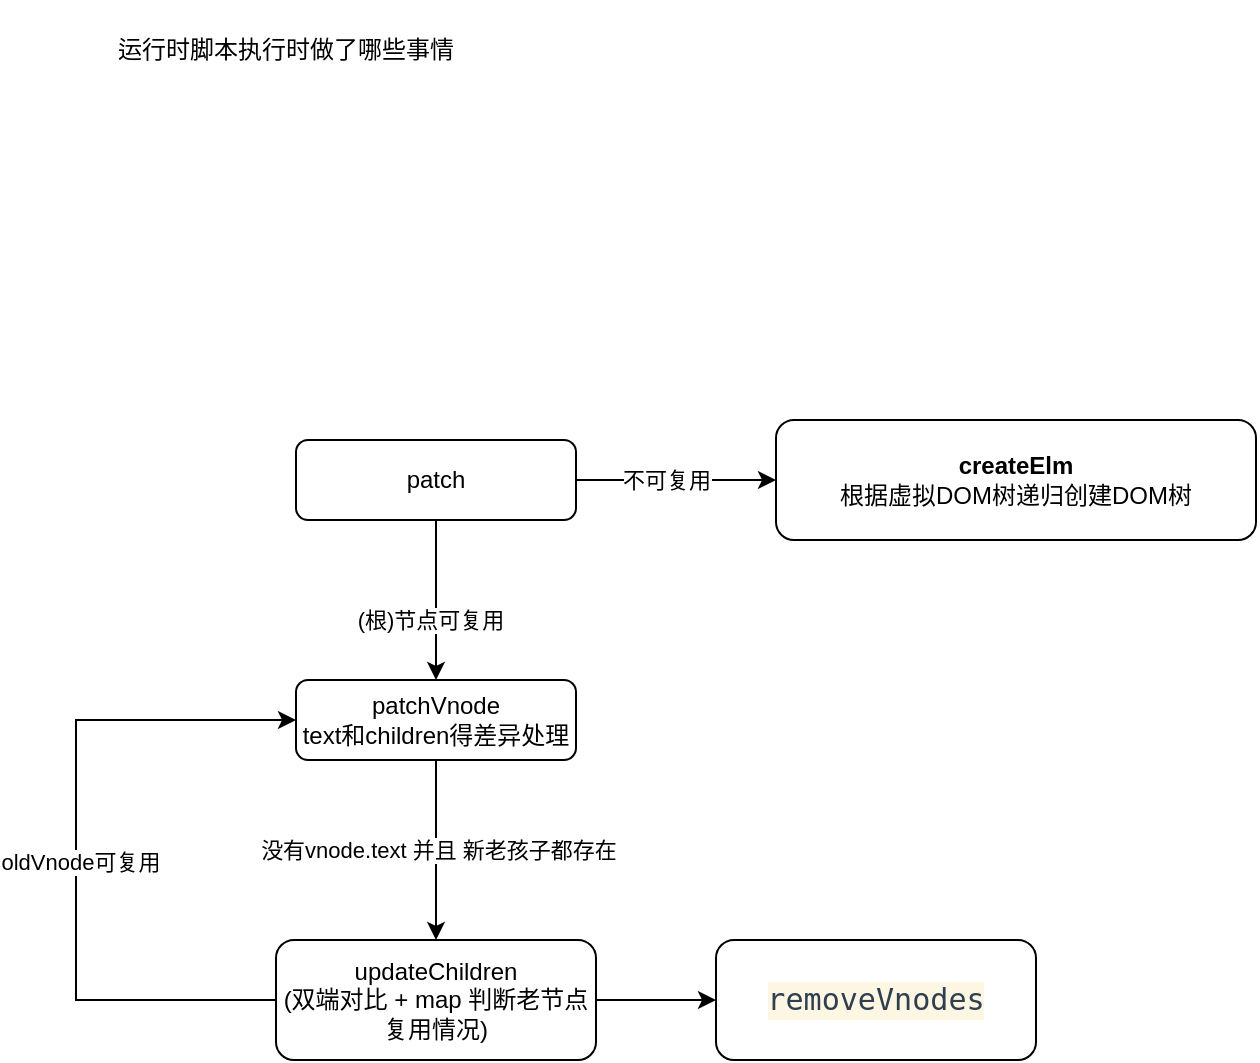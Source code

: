 <mxfile version="20.8.13" type="github">
  <diagram id="CYfjbphqx9tA-r45BFys" name="第 1 页">
    <mxGraphModel dx="1202" dy="743" grid="1" gridSize="10" guides="1" tooltips="1" connect="1" arrows="1" fold="1" page="1" pageScale="1" pageWidth="827" pageHeight="1169" math="0" shadow="0">
      <root>
        <mxCell id="0" />
        <mxCell id="1" parent="0" />
        <mxCell id="-97AYH8ZoUTmS3safVxG-1" value="运行时脚本执行时做了哪些事情" style="text;html=1;strokeColor=none;fillColor=none;align=center;verticalAlign=middle;whiteSpace=wrap;rounded=0;" parent="1" vertex="1">
          <mxGeometry x="20" y="20" width="270" height="50" as="geometry" />
        </mxCell>
        <mxCell id="nyC_OaXjF2CT9D5yMoAg-6" style="edgeStyle=orthogonalEdgeStyle;rounded=0;orthogonalLoop=1;jettySize=auto;html=1;entryX=0.5;entryY=0;entryDx=0;entryDy=0;" edge="1" parent="1" source="nyC_OaXjF2CT9D5yMoAg-3" target="nyC_OaXjF2CT9D5yMoAg-4">
          <mxGeometry relative="1" as="geometry" />
        </mxCell>
        <mxCell id="nyC_OaXjF2CT9D5yMoAg-7" value="(根)节点可复用" style="edgeLabel;html=1;align=center;verticalAlign=middle;resizable=0;points=[];" vertex="1" connectable="0" parent="nyC_OaXjF2CT9D5yMoAg-6">
          <mxGeometry x="0.233" y="-3" relative="1" as="geometry">
            <mxPoint as="offset" />
          </mxGeometry>
        </mxCell>
        <mxCell id="nyC_OaXjF2CT9D5yMoAg-13" style="edgeStyle=orthogonalEdgeStyle;rounded=0;orthogonalLoop=1;jettySize=auto;html=1;" edge="1" parent="1" source="nyC_OaXjF2CT9D5yMoAg-3" target="nyC_OaXjF2CT9D5yMoAg-12">
          <mxGeometry relative="1" as="geometry" />
        </mxCell>
        <mxCell id="nyC_OaXjF2CT9D5yMoAg-14" value="不可复用" style="edgeLabel;html=1;align=center;verticalAlign=middle;resizable=0;points=[];" vertex="1" connectable="0" parent="nyC_OaXjF2CT9D5yMoAg-13">
          <mxGeometry x="0.057" y="2" relative="1" as="geometry">
            <mxPoint x="-8" y="2" as="offset" />
          </mxGeometry>
        </mxCell>
        <mxCell id="nyC_OaXjF2CT9D5yMoAg-3" value="patch" style="rounded=1;whiteSpace=wrap;html=1;" vertex="1" parent="1">
          <mxGeometry x="160" y="240" width="140" height="40" as="geometry" />
        </mxCell>
        <mxCell id="nyC_OaXjF2CT9D5yMoAg-10" style="edgeStyle=orthogonalEdgeStyle;rounded=0;orthogonalLoop=1;jettySize=auto;html=1;" edge="1" parent="1" source="nyC_OaXjF2CT9D5yMoAg-4" target="nyC_OaXjF2CT9D5yMoAg-5">
          <mxGeometry relative="1" as="geometry" />
        </mxCell>
        <mxCell id="nyC_OaXjF2CT9D5yMoAg-11" value="没有vnode.text 并且 新老孩子都存在" style="edgeLabel;html=1;align=center;verticalAlign=middle;resizable=0;points=[];" vertex="1" connectable="0" parent="nyC_OaXjF2CT9D5yMoAg-10">
          <mxGeometry x="-0.017" y="1" relative="1" as="geometry">
            <mxPoint y="1" as="offset" />
          </mxGeometry>
        </mxCell>
        <mxCell id="nyC_OaXjF2CT9D5yMoAg-4" value="patchVnode&lt;br&gt;text和children得差异处理" style="rounded=1;whiteSpace=wrap;html=1;" vertex="1" parent="1">
          <mxGeometry x="160" y="360" width="140" height="40" as="geometry" />
        </mxCell>
        <mxCell id="nyC_OaXjF2CT9D5yMoAg-19" style="edgeStyle=orthogonalEdgeStyle;rounded=0;orthogonalLoop=1;jettySize=auto;html=1;entryX=0;entryY=0.5;entryDx=0;entryDy=0;" edge="1" parent="1" source="nyC_OaXjF2CT9D5yMoAg-5" target="nyC_OaXjF2CT9D5yMoAg-4">
          <mxGeometry relative="1" as="geometry">
            <Array as="points">
              <mxPoint x="50" y="520" />
              <mxPoint x="50" y="380" />
            </Array>
          </mxGeometry>
        </mxCell>
        <mxCell id="nyC_OaXjF2CT9D5yMoAg-20" value="oldVnode可复用" style="edgeLabel;html=1;align=center;verticalAlign=middle;resizable=0;points=[];" vertex="1" connectable="0" parent="nyC_OaXjF2CT9D5yMoAg-19">
          <mxGeometry x="0.174" y="-2" relative="1" as="geometry">
            <mxPoint y="36" as="offset" />
          </mxGeometry>
        </mxCell>
        <mxCell id="nyC_OaXjF2CT9D5yMoAg-22" style="edgeStyle=orthogonalEdgeStyle;rounded=0;orthogonalLoop=1;jettySize=auto;html=1;" edge="1" parent="1" source="nyC_OaXjF2CT9D5yMoAg-5" target="nyC_OaXjF2CT9D5yMoAg-21">
          <mxGeometry relative="1" as="geometry" />
        </mxCell>
        <mxCell id="nyC_OaXjF2CT9D5yMoAg-5" value="updateChildren&lt;br&gt;(双端对比 + map 判断老节点复用情况)" style="rounded=1;whiteSpace=wrap;html=1;" vertex="1" parent="1">
          <mxGeometry x="150" y="490" width="160" height="60" as="geometry" />
        </mxCell>
        <mxCell id="nyC_OaXjF2CT9D5yMoAg-12" value="&lt;b&gt;createElm&lt;/b&gt;&lt;br&gt;根据虚拟DOM树递归创建DOM树" style="rounded=1;whiteSpace=wrap;html=1;" vertex="1" parent="1">
          <mxGeometry x="400" y="230" width="240" height="60" as="geometry" />
        </mxCell>
        <mxCell id="nyC_OaXjF2CT9D5yMoAg-21" value="&lt;pre style=&quot;background-color:#fdf6e3;color:#2f3f50;font-family:&#39;Fira Code&#39;,monospace;font-size:11.3pt;&quot;&gt;removeVnodes&lt;/pre&gt;" style="rounded=1;whiteSpace=wrap;html=1;" vertex="1" parent="1">
          <mxGeometry x="370" y="490" width="160" height="60" as="geometry" />
        </mxCell>
      </root>
    </mxGraphModel>
  </diagram>
</mxfile>
